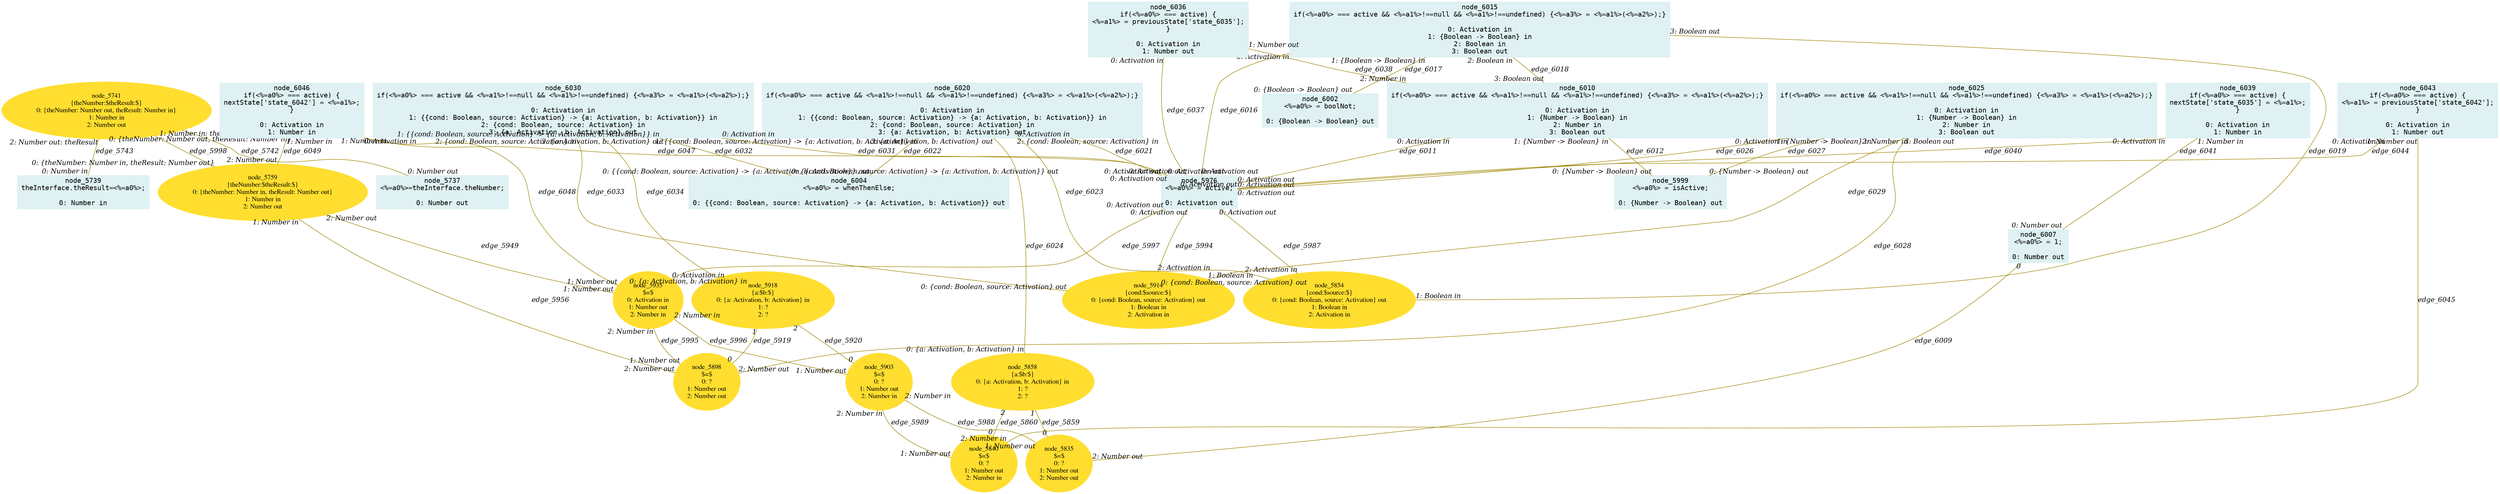 digraph g{node_5737 [shape="box", style="filled", color="#dff1f2", fontname="Courier", label="node_5737
<%=a0%>=theInterface.theNumber;

0: Number out" ]
node_5739 [shape="box", style="filled", color="#dff1f2", fontname="Courier", label="node_5739
theInterface.theResult=<%=a0%>;

0: Number in" ]
node_5741 [shape="ellipse", style="filled", color="#ffde2f", fontname="Times", label="node_5741
{theNumber:$theResult:$}
0: {theNumber: Number out, theResult: Number in}
1: Number in
2: Number out" ]
node_5759 [shape="ellipse", style="filled", color="#ffde2f", fontname="Times", label="node_5759
{theNumber:$theResult:$}
0: {theNumber: Number in, theResult: Number out}
1: Number in
2: Number out" ]
node_5835 [shape="ellipse", style="filled", color="#ffde2f", fontname="Times", label="node_5835
$=$
0: ?
1: Number out
2: Number out" ]
node_5840 [shape="ellipse", style="filled", color="#ffde2f", fontname="Times", label="node_5840
$=$
0: ?
1: Number out
2: Number in" ]
node_5854 [shape="ellipse", style="filled", color="#ffde2f", fontname="Times", label="node_5854
{cond:$source:$}
0: {cond: Boolean, source: Activation} out
1: Boolean in
2: Activation in" ]
node_5858 [shape="ellipse", style="filled", color="#ffde2f", fontname="Times", label="node_5858
{a:$b:$}
0: {a: Activation, b: Activation} in
1: ?
2: ?" ]
node_5898 [shape="ellipse", style="filled", color="#ffde2f", fontname="Times", label="node_5898
$=$
0: ?
1: Number out
2: Number out" ]
node_5903 [shape="ellipse", style="filled", color="#ffde2f", fontname="Times", label="node_5903
$=$
0: ?
1: Number out
2: Number in" ]
node_5914 [shape="ellipse", style="filled", color="#ffde2f", fontname="Times", label="node_5914
{cond:$source:$}
0: {cond: Boolean, source: Activation} out
1: Boolean in
2: Activation in" ]
node_5918 [shape="ellipse", style="filled", color="#ffde2f", fontname="Times", label="node_5918
{a:$b:$}
0: {a: Activation, b: Activation} in
1: ?
2: ?" ]
node_5935 [shape="ellipse", style="filled", color="#ffde2f", fontname="Times", label="node_5935
$=$
0: Activation in
1: Number out
2: Number in" ]
node_5976 [shape="box", style="filled", color="#dff1f2", fontname="Courier", label="node_5976
<%=a0%> = active;

0: Activation out" ]
node_5999 [shape="box", style="filled", color="#dff1f2", fontname="Courier", label="node_5999
<%=a0%> = isActive;

0: {Number -> Boolean} out" ]
node_6002 [shape="box", style="filled", color="#dff1f2", fontname="Courier", label="node_6002
<%=a0%> = boolNot;

0: {Boolean -> Boolean} out" ]
node_6004 [shape="box", style="filled", color="#dff1f2", fontname="Courier", label="node_6004
<%=a0%> = whenThenElse;

0: {{cond: Boolean, source: Activation} -> {a: Activation, b: Activation}} out" ]
node_6007 [shape="box", style="filled", color="#dff1f2", fontname="Courier", label="node_6007
<%=a0%> = 1;

0: Number out" ]
node_6010 [shape="box", style="filled", color="#dff1f2", fontname="Courier", label="node_6010
if(<%=a0%> === active && <%=a1%>!==null && <%=a1%>!==undefined) {<%=a3%> = <%=a1%>(<%=a2%>);}

0: Activation in
1: {Number -> Boolean} in
2: Number in
3: Boolean out" ]
node_6015 [shape="box", style="filled", color="#dff1f2", fontname="Courier", label="node_6015
if(<%=a0%> === active && <%=a1%>!==null && <%=a1%>!==undefined) {<%=a3%> = <%=a1%>(<%=a2%>);}

0: Activation in
1: {Boolean -> Boolean} in
2: Boolean in
3: Boolean out" ]
node_6020 [shape="box", style="filled", color="#dff1f2", fontname="Courier", label="node_6020
if(<%=a0%> === active && <%=a1%>!==null && <%=a1%>!==undefined) {<%=a3%> = <%=a1%>(<%=a2%>);}

0: Activation in
1: {{cond: Boolean, source: Activation} -> {a: Activation, b: Activation}} in
2: {cond: Boolean, source: Activation} in
3: {a: Activation, b: Activation} out" ]
node_6025 [shape="box", style="filled", color="#dff1f2", fontname="Courier", label="node_6025
if(<%=a0%> === active && <%=a1%>!==null && <%=a1%>!==undefined) {<%=a3%> = <%=a1%>(<%=a2%>);}

0: Activation in
1: {Number -> Boolean} in
2: Number in
3: Boolean out" ]
node_6030 [shape="box", style="filled", color="#dff1f2", fontname="Courier", label="node_6030
if(<%=a0%> === active && <%=a1%>!==null && <%=a1%>!==undefined) {<%=a3%> = <%=a1%>(<%=a2%>);}

0: Activation in
1: {{cond: Boolean, source: Activation} -> {a: Activation, b: Activation}} in
2: {cond: Boolean, source: Activation} in
3: {a: Activation, b: Activation} out" ]
node_6036 [shape="box", style="filled", color="#dff1f2", fontname="Courier", label="node_6036
if(<%=a0%> === active) {
<%=a1%> = previousState['state_6035'];
}

0: Activation in
1: Number out" ]
node_6039 [shape="box", style="filled", color="#dff1f2", fontname="Courier", label="node_6039
if(<%=a0%> === active) {
nextState['state_6035'] = <%=a1%>;
}

0: Activation in
1: Number in" ]
node_6043 [shape="box", style="filled", color="#dff1f2", fontname="Courier", label="node_6043
if(<%=a0%> === active) {
<%=a1%> = previousState['state_6042'];
}

0: Activation in
1: Number out" ]
node_6046 [shape="box", style="filled", color="#dff1f2", fontname="Courier", label="node_6046
if(<%=a0%> === active) {
nextState['state_6042'] = <%=a1%>;
}

0: Activation in
1: Number in" ]
node_5741 -> node_5737 [dir=none, arrowHead=none, fontname="Times-Italic", arrowsize=1, color="#9d8400", label="edge_5742",  headlabel="0: Number out", taillabel="1: Number in: theNumber" ]
node_5741 -> node_5739 [dir=none, arrowHead=none, fontname="Times-Italic", arrowsize=1, color="#9d8400", label="edge_5743",  headlabel="0: Number in", taillabel="2: Number out: theResult" ]
node_5858 -> node_5835 [dir=none, arrowHead=none, fontname="Times-Italic", arrowsize=1, color="#9d8400", label="edge_5859",  headlabel="0", taillabel="1" ]
node_5858 -> node_5840 [dir=none, arrowHead=none, fontname="Times-Italic", arrowsize=1, color="#9d8400", label="edge_5860",  headlabel="0", taillabel="2" ]
node_5918 -> node_5898 [dir=none, arrowHead=none, fontname="Times-Italic", arrowsize=1, color="#9d8400", label="edge_5919",  headlabel="0", taillabel="1" ]
node_5918 -> node_5903 [dir=none, arrowHead=none, fontname="Times-Italic", arrowsize=1, color="#9d8400", label="edge_5920",  headlabel="0", taillabel="2" ]
node_5759 -> node_5935 [dir=none, arrowHead=none, fontname="Times-Italic", arrowsize=1, color="#9d8400", label="edge_5949",  headlabel="1: Number out", taillabel="2: Number out" ]
node_5759 -> node_5898 [dir=none, arrowHead=none, fontname="Times-Italic", arrowsize=1, color="#9d8400", label="edge_5956",  headlabel="2: Number out", taillabel="1: Number in" ]
node_5976 -> node_5854 [dir=none, arrowHead=none, fontname="Times-Italic", arrowsize=1, color="#9d8400", label="edge_5987",  headlabel="2: Activation in", taillabel="0: Activation out" ]
node_5903 -> node_5835 [dir=none, arrowHead=none, fontname="Times-Italic", arrowsize=1, color="#9d8400", label="edge_5988",  headlabel="1: Number out", taillabel="2: Number in" ]
node_5903 -> node_5840 [dir=none, arrowHead=none, fontname="Times-Italic", arrowsize=1, color="#9d8400", label="edge_5989",  headlabel="1: Number out", taillabel="2: Number in" ]
node_5976 -> node_5914 [dir=none, arrowHead=none, fontname="Times-Italic", arrowsize=1, color="#9d8400", label="edge_5994",  headlabel="2: Activation in", taillabel="0: Activation out" ]
node_5935 -> node_5898 [dir=none, arrowHead=none, fontname="Times-Italic", arrowsize=1, color="#9d8400", label="edge_5995",  headlabel="1: Number out", taillabel="2: Number in" ]
node_5935 -> node_5903 [dir=none, arrowHead=none, fontname="Times-Italic", arrowsize=1, color="#9d8400", label="edge_5996",  headlabel="1: Number out", taillabel="2: Number in" ]
node_5976 -> node_5935 [dir=none, arrowHead=none, fontname="Times-Italic", arrowsize=1, color="#9d8400", label="edge_5997",  headlabel="0: Activation in", taillabel="0: Activation out" ]
node_5741 -> node_5759 [dir=none, arrowHead=none, fontname="Times-Italic", arrowsize=1, color="#9d8400", label="edge_5998",  headlabel="0: {theNumber: Number in, theResult: Number out}", taillabel="0: {theNumber: Number out, theResult: Number in}" ]
node_6007 -> node_5835 [dir=none, arrowHead=none, fontname="Times-Italic", arrowsize=1, color="#9d8400", label="edge_6009",  headlabel="2: Number out", taillabel="0" ]
node_6010 -> node_5976 [dir=none, arrowHead=none, fontname="Times-Italic", arrowsize=1, color="#9d8400", label="edge_6011",  headlabel="0: Activation out", taillabel="0: Activation in" ]
node_6010 -> node_5999 [dir=none, arrowHead=none, fontname="Times-Italic", arrowsize=1, color="#9d8400", label="edge_6012",  headlabel="0: {Number -> Boolean} out", taillabel="1: {Number -> Boolean} in" ]
node_6015 -> node_5976 [dir=none, arrowHead=none, fontname="Times-Italic", arrowsize=1, color="#9d8400", label="edge_6016",  headlabel="0: Activation out", taillabel="0: Activation in" ]
node_6015 -> node_6002 [dir=none, arrowHead=none, fontname="Times-Italic", arrowsize=1, color="#9d8400", label="edge_6017",  headlabel="0: {Boolean -> Boolean} out", taillabel="1: {Boolean -> Boolean} in" ]
node_6015 -> node_6010 [dir=none, arrowHead=none, fontname="Times-Italic", arrowsize=1, color="#9d8400", label="edge_6018",  headlabel="3: Boolean out", taillabel="2: Boolean in" ]
node_6015 -> node_5854 [dir=none, arrowHead=none, fontname="Times-Italic", arrowsize=1, color="#9d8400", label="edge_6019",  headlabel="1: Boolean in", taillabel="3: Boolean out" ]
node_6020 -> node_5976 [dir=none, arrowHead=none, fontname="Times-Italic", arrowsize=1, color="#9d8400", label="edge_6021",  headlabel="0: Activation out", taillabel="0: Activation in" ]
node_6020 -> node_6004 [dir=none, arrowHead=none, fontname="Times-Italic", arrowsize=1, color="#9d8400", label="edge_6022",  headlabel="0: {{cond: Boolean, source: Activation} -> {a: Activation, b: Activation}} out", taillabel="1: {{cond: Boolean, source: Activation} -> {a: Activation, b: Activation}} in" ]
node_6020 -> node_5854 [dir=none, arrowHead=none, fontname="Times-Italic", arrowsize=1, color="#9d8400", label="edge_6023",  headlabel="0: {cond: Boolean, source: Activation} out", taillabel="2: {cond: Boolean, source: Activation} in" ]
node_6020 -> node_5858 [dir=none, arrowHead=none, fontname="Times-Italic", arrowsize=1, color="#9d8400", label="edge_6024",  headlabel="0: {a: Activation, b: Activation} in", taillabel="3: {a: Activation, b: Activation} out" ]
node_6025 -> node_5976 [dir=none, arrowHead=none, fontname="Times-Italic", arrowsize=1, color="#9d8400", label="edge_6026",  headlabel="0: Activation out", taillabel="0: Activation in" ]
node_6025 -> node_5999 [dir=none, arrowHead=none, fontname="Times-Italic", arrowsize=1, color="#9d8400", label="edge_6027",  headlabel="0: {Number -> Boolean} out", taillabel="1: {Number -> Boolean} in" ]
node_6025 -> node_5898 [dir=none, arrowHead=none, fontname="Times-Italic", arrowsize=1, color="#9d8400", label="edge_6028",  headlabel="2: Number out", taillabel="2: Number in" ]
node_6025 -> node_5914 [dir=none, arrowHead=none, fontname="Times-Italic", arrowsize=1, color="#9d8400", label="edge_6029",  headlabel="1: Boolean in", taillabel="3: Boolean out" ]
node_6030 -> node_5976 [dir=none, arrowHead=none, fontname="Times-Italic", arrowsize=1, color="#9d8400", label="edge_6031",  headlabel="0: Activation out", taillabel="0: Activation in" ]
node_6030 -> node_6004 [dir=none, arrowHead=none, fontname="Times-Italic", arrowsize=1, color="#9d8400", label="edge_6032",  headlabel="0: {{cond: Boolean, source: Activation} -> {a: Activation, b: Activation}} out", taillabel="1: {{cond: Boolean, source: Activation} -> {a: Activation, b: Activation}} in" ]
node_6030 -> node_5914 [dir=none, arrowHead=none, fontname="Times-Italic", arrowsize=1, color="#9d8400", label="edge_6033",  headlabel="0: {cond: Boolean, source: Activation} out", taillabel="2: {cond: Boolean, source: Activation} in" ]
node_6030 -> node_5918 [dir=none, arrowHead=none, fontname="Times-Italic", arrowsize=1, color="#9d8400", label="edge_6034",  headlabel="0: {a: Activation, b: Activation} in", taillabel="3: {a: Activation, b: Activation} out" ]
node_6036 -> node_5976 [dir=none, arrowHead=none, fontname="Times-Italic", arrowsize=1, color="#9d8400", label="edge_6037",  headlabel="0: Activation out", taillabel="0: Activation in" ]
node_6036 -> node_6010 [dir=none, arrowHead=none, fontname="Times-Italic", arrowsize=1, color="#9d8400", label="edge_6038",  headlabel="2: Number in", taillabel="1: Number out" ]
node_6039 -> node_5976 [dir=none, arrowHead=none, fontname="Times-Italic", arrowsize=1, color="#9d8400", label="edge_6040",  headlabel="0: Activation out", taillabel="0: Activation in" ]
node_6039 -> node_6007 [dir=none, arrowHead=none, fontname="Times-Italic", arrowsize=1, color="#9d8400", label="edge_6041",  headlabel="0: Number out", taillabel="1: Number in" ]
node_6043 -> node_5976 [dir=none, arrowHead=none, fontname="Times-Italic", arrowsize=1, color="#9d8400", label="edge_6044",  headlabel="0: Activation out", taillabel="0: Activation in" ]
node_6043 -> node_5840 [dir=none, arrowHead=none, fontname="Times-Italic", arrowsize=1, color="#9d8400", label="edge_6045",  headlabel="2: Number in", taillabel="1: Number out" ]
node_6046 -> node_5976 [dir=none, arrowHead=none, fontname="Times-Italic", arrowsize=1, color="#9d8400", label="edge_6047",  headlabel="0: Activation out", taillabel="0: Activation in" ]
node_6046 -> node_5935 [dir=none, arrowHead=none, fontname="Times-Italic", arrowsize=1, color="#9d8400", label="edge_6048",  headlabel="1: Number out", taillabel="1: Number in" ]
node_6046 -> node_5759 [dir=none, arrowHead=none, fontname="Times-Italic", arrowsize=1, color="#9d8400", label="edge_6049",  headlabel="2: Number out", taillabel="1: Number in" ]
}